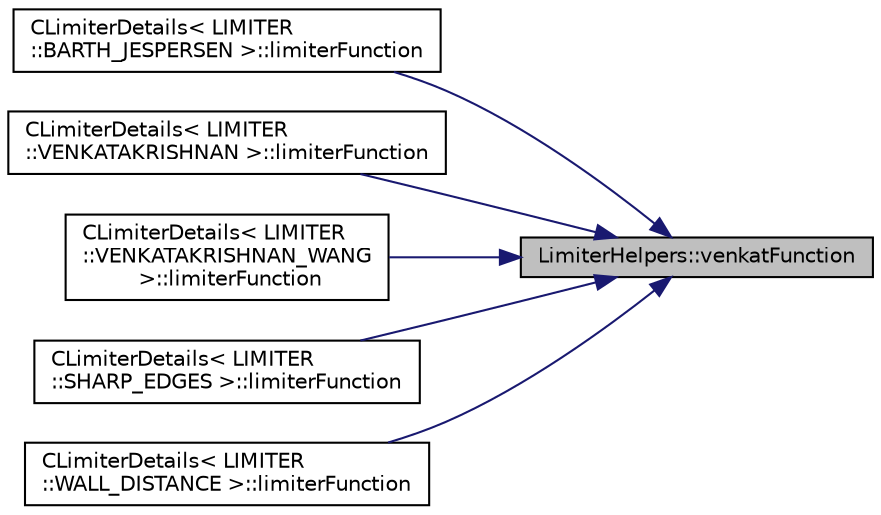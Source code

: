 digraph "LimiterHelpers::venkatFunction"
{
 // LATEX_PDF_SIZE
  edge [fontname="Helvetica",fontsize="10",labelfontname="Helvetica",labelfontsize="10"];
  node [fontname="Helvetica",fontsize="10",shape=record];
  rankdir="RL";
  Node1 [label="LimiterHelpers::venkatFunction",height=0.2,width=0.4,color="black", fillcolor="grey75", style="filled", fontcolor="black",tooltip=" "];
  Node1 -> Node2 [dir="back",color="midnightblue",fontsize="10",style="solid",fontname="Helvetica"];
  Node2 [label="CLimiterDetails\< LIMITER\l::BARTH_JESPERSEN \>::limiterFunction",height=0.2,width=0.4,color="black", fillcolor="white", style="filled",URL="$structCLimiterDetails_3_01LIMITER_1_1BARTH__JESPERSEN_01_4.html#a09352f797e6051b9efcf9fb929a76f79",tooltip="Venkatakrishnan function with a numerical epsilon."];
  Node1 -> Node3 [dir="back",color="midnightblue",fontsize="10",style="solid",fontname="Helvetica"];
  Node3 [label="CLimiterDetails\< LIMITER\l::VENKATAKRISHNAN \>::limiterFunction",height=0.2,width=0.4,color="black", fillcolor="white", style="filled",URL="$structCLimiterDetails_3_01LIMITER_1_1VENKATAKRISHNAN_01_4.html#a6230c540f0952b9509c5b46faca04300",tooltip="Smooth function that disables limiting in smooth regions."];
  Node1 -> Node4 [dir="back",color="midnightblue",fontsize="10",style="solid",fontname="Helvetica"];
  Node4 [label="CLimiterDetails\< LIMITER\l::VENKATAKRISHNAN_WANG\l \>::limiterFunction",height=0.2,width=0.4,color="black", fillcolor="white", style="filled",URL="$structCLimiterDetails_3_01LIMITER_1_1VENKATAKRISHNAN__WANG_01_4.html#a763a7ff57e7eefdf7095ec6896a53126",tooltip="Smooth function that disables limiting in smooth regions."];
  Node1 -> Node5 [dir="back",color="midnightblue",fontsize="10",style="solid",fontname="Helvetica"];
  Node5 [label="CLimiterDetails\< LIMITER\l::SHARP_EDGES \>::limiterFunction",height=0.2,width=0.4,color="black", fillcolor="white", style="filled",URL="$structCLimiterDetails_3_01LIMITER_1_1SHARP__EDGES_01_4.html#a61c92f3feb2c61b7fab3c92200e4da62",tooltip="Smooth function that disables limiting in smooth regions."];
  Node1 -> Node6 [dir="back",color="midnightblue",fontsize="10",style="solid",fontname="Helvetica"];
  Node6 [label="CLimiterDetails\< LIMITER\l::WALL_DISTANCE \>::limiterFunction",height=0.2,width=0.4,color="black", fillcolor="white", style="filled",URL="$structCLimiterDetails_3_01LIMITER_1_1WALL__DISTANCE_01_4.html#a2725b1668098fe5fd7a1d3437e6c9f1c",tooltip="Smooth function that disables limiting in smooth regions."];
}

